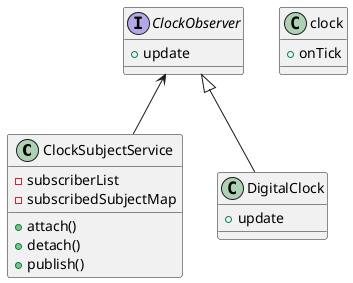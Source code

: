 @startuml

class ClockSubjectService {
    -subscriberList
    -subscribedSubjectMap
    +attach()
    +detach()
    +publish()
}

class clock {
    +onTick
}

interface ClockObserver {
    +update
}

class DigitalClock {
    +update
}

ClockObserver <|-- DigitalClock
ClockObserver <-- ClockSubjectService
@enduml